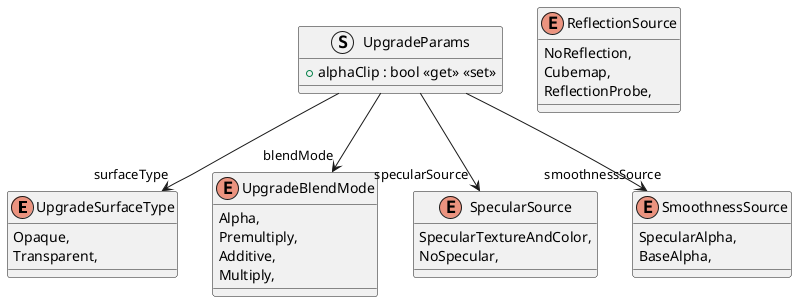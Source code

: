 @startuml
enum UpgradeSurfaceType {
    Opaque,
    Transparent,
}
enum UpgradeBlendMode {
    Alpha,
    Premultiply,
    Additive,
    Multiply,
}
enum SpecularSource {
    SpecularTextureAndColor,
    NoSpecular,
}
enum SmoothnessSource {
    SpecularAlpha,
    BaseAlpha,
}
enum ReflectionSource {
    NoReflection,
    Cubemap,
    ReflectionProbe,
}
struct UpgradeParams {
    + alphaClip : bool <<get>> <<set>>
}
UpgradeParams --> "surfaceType" UpgradeSurfaceType
UpgradeParams --> "blendMode" UpgradeBlendMode
UpgradeParams --> "specularSource" SpecularSource
UpgradeParams --> "smoothnessSource" SmoothnessSource
@enduml
